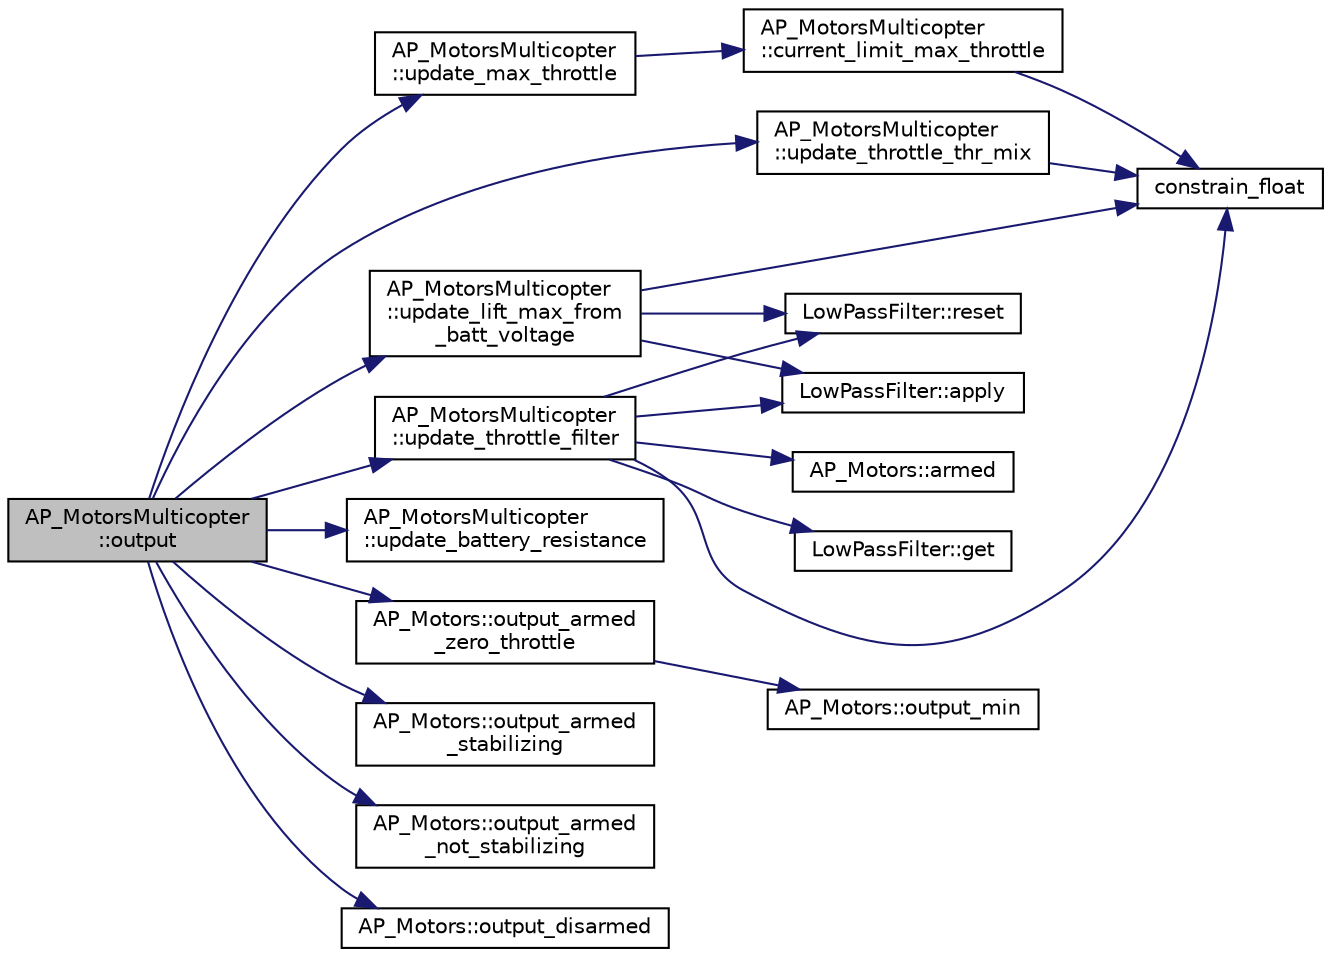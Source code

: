digraph "AP_MotorsMulticopter::output"
{
 // INTERACTIVE_SVG=YES
  edge [fontname="Helvetica",fontsize="10",labelfontname="Helvetica",labelfontsize="10"];
  node [fontname="Helvetica",fontsize="10",shape=record];
  rankdir="LR";
  Node1 [label="AP_MotorsMulticopter\l::output",height=0.2,width=0.4,color="black", fillcolor="grey75", style="filled", fontcolor="black"];
  Node1 -> Node2 [color="midnightblue",fontsize="10",style="solid",fontname="Helvetica"];
  Node2 [label="AP_MotorsMulticopter\l::update_throttle_filter",height=0.2,width=0.4,color="black", fillcolor="white", style="filled",URL="$classAP__MotorsMulticopter.html#abf6f8e888f48855f4f47d39efe0fd4a1"];
  Node2 -> Node3 [color="midnightblue",fontsize="10",style="solid",fontname="Helvetica"];
  Node3 [label="AP_Motors::armed",height=0.2,width=0.4,color="black", fillcolor="white", style="filled",URL="$classAP__Motors.html#abb781661db2b685644795dfe8f5a655f"];
  Node2 -> Node4 [color="midnightblue",fontsize="10",style="solid",fontname="Helvetica"];
  Node4 [label="LowPassFilter::apply",height=0.2,width=0.4,color="black", fillcolor="white", style="filled",URL="$classLowPassFilter.html#aa390849d2e18ff3287f92b89d8657841"];
  Node2 -> Node5 [color="midnightblue",fontsize="10",style="solid",fontname="Helvetica"];
  Node5 [label="LowPassFilter::reset",height=0.2,width=0.4,color="black", fillcolor="white", style="filled",URL="$classLowPassFilter.html#adad51ea3b156f167fff0fb586a912cb5"];
  Node2 -> Node6 [color="midnightblue",fontsize="10",style="solid",fontname="Helvetica"];
  Node6 [label="constrain_float",height=0.2,width=0.4,color="black", fillcolor="white", style="filled",URL="$AP__Math_8h.html#a27149a7dfbb14319088e8332705c0046"];
  Node2 -> Node7 [color="midnightblue",fontsize="10",style="solid",fontname="Helvetica"];
  Node7 [label="LowPassFilter::get",height=0.2,width=0.4,color="black", fillcolor="white", style="filled",URL="$classLowPassFilter.html#af4fadecd2b4865888d6262f2fe67f8d1"];
  Node1 -> Node8 [color="midnightblue",fontsize="10",style="solid",fontname="Helvetica"];
  Node8 [label="AP_MotorsMulticopter\l::update_max_throttle",height=0.2,width=0.4,color="black", fillcolor="white", style="filled",URL="$classAP__MotorsMulticopter.html#a91d4a14031fde29b8489ea0aaa0f735e"];
  Node8 -> Node9 [color="midnightblue",fontsize="10",style="solid",fontname="Helvetica"];
  Node9 [label="AP_MotorsMulticopter\l::current_limit_max_throttle",height=0.2,width=0.4,color="black", fillcolor="white", style="filled",URL="$classAP__MotorsMulticopter.html#af3b28e629682011e8ef5214ed40e4e36"];
  Node9 -> Node6 [color="midnightblue",fontsize="10",style="solid",fontname="Helvetica"];
  Node1 -> Node10 [color="midnightblue",fontsize="10",style="solid",fontname="Helvetica"];
  Node10 [label="AP_MotorsMulticopter\l::update_battery_resistance",height=0.2,width=0.4,color="black", fillcolor="white", style="filled",URL="$classAP__MotorsMulticopter.html#ae3f6bd6257eefb13d228e1f667ceceb3"];
  Node1 -> Node11 [color="midnightblue",fontsize="10",style="solid",fontname="Helvetica"];
  Node11 [label="AP_MotorsMulticopter\l::update_lift_max_from\l_batt_voltage",height=0.2,width=0.4,color="black", fillcolor="white", style="filled",URL="$classAP__MotorsMulticopter.html#af907aef170efec7b52312b8440986f95"];
  Node11 -> Node5 [color="midnightblue",fontsize="10",style="solid",fontname="Helvetica"];
  Node11 -> Node6 [color="midnightblue",fontsize="10",style="solid",fontname="Helvetica"];
  Node11 -> Node4 [color="midnightblue",fontsize="10",style="solid",fontname="Helvetica"];
  Node1 -> Node12 [color="midnightblue",fontsize="10",style="solid",fontname="Helvetica"];
  Node12 [label="AP_MotorsMulticopter\l::update_throttle_thr_mix",height=0.2,width=0.4,color="black", fillcolor="white", style="filled",URL="$classAP__MotorsMulticopter.html#a58e23489c4cee6c4b89a2c7f239d2a32"];
  Node12 -> Node6 [color="midnightblue",fontsize="10",style="solid",fontname="Helvetica"];
  Node1 -> Node13 [color="midnightblue",fontsize="10",style="solid",fontname="Helvetica"];
  Node13 [label="AP_Motors::output_armed\l_zero_throttle",height=0.2,width=0.4,color="black", fillcolor="white", style="filled",URL="$classAP__Motors.html#aa3b9144fbddffce46351e26bec15c5f4"];
  Node13 -> Node14 [color="midnightblue",fontsize="10",style="solid",fontname="Helvetica"];
  Node14 [label="AP_Motors::output_min",height=0.2,width=0.4,color="black", fillcolor="white", style="filled",URL="$classAP__Motors.html#a1723c951c204124f0dda760afc2f9a14"];
  Node1 -> Node15 [color="midnightblue",fontsize="10",style="solid",fontname="Helvetica"];
  Node15 [label="AP_Motors::output_armed\l_stabilizing",height=0.2,width=0.4,color="black", fillcolor="white", style="filled",URL="$classAP__Motors.html#a617a5bb4ec5549a934f0ece9200872a7"];
  Node1 -> Node16 [color="midnightblue",fontsize="10",style="solid",fontname="Helvetica"];
  Node16 [label="AP_Motors::output_armed\l_not_stabilizing",height=0.2,width=0.4,color="black", fillcolor="white", style="filled",URL="$classAP__Motors.html#ac616f7bacdd584d02444d7cda6d652b6"];
  Node1 -> Node17 [color="midnightblue",fontsize="10",style="solid",fontname="Helvetica"];
  Node17 [label="AP_Motors::output_disarmed",height=0.2,width=0.4,color="black", fillcolor="white", style="filled",URL="$classAP__Motors.html#a3e4d7aff21ed50d8466f9874ae34da04"];
}
